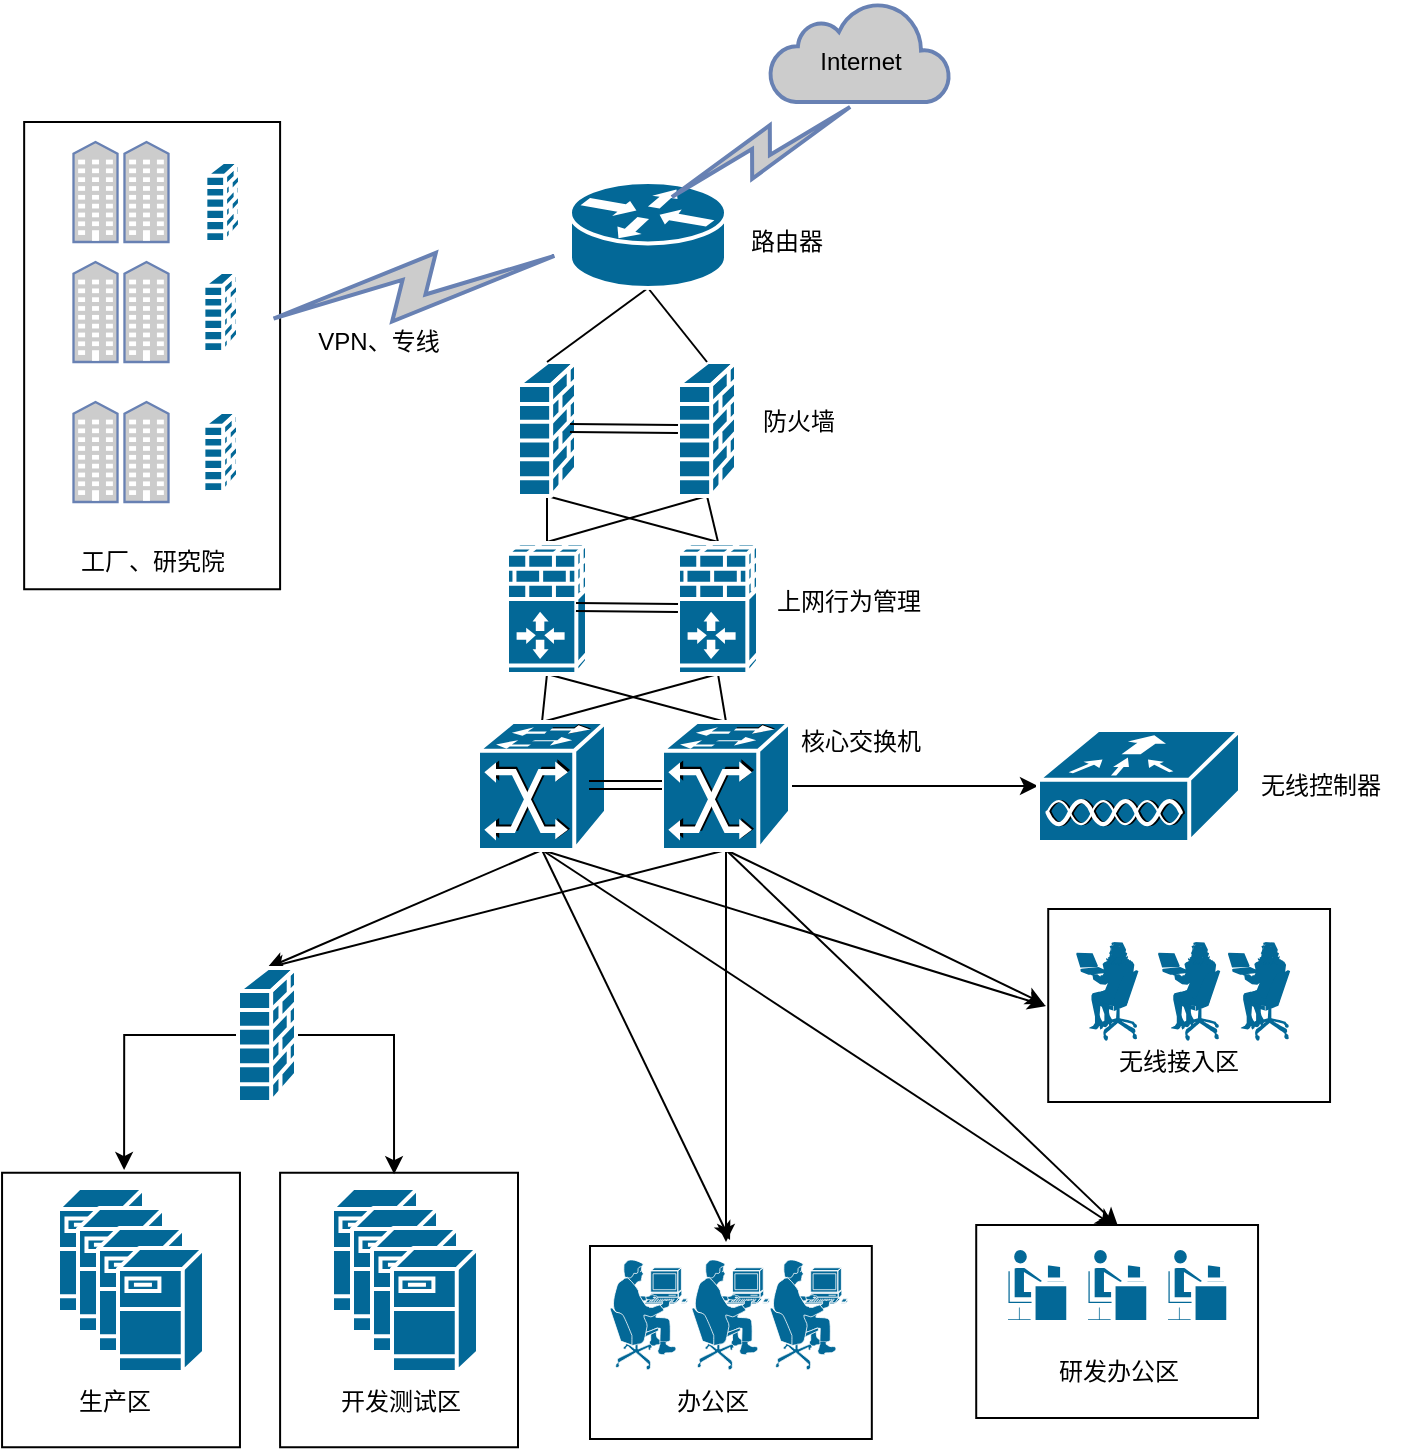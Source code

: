 <mxfile version="14.4.3" type="github" pages="2">
  <diagram id="5_lmvbP1PZn3JAL1RZH7" name="第 1 页">
    <mxGraphModel dx="1209" dy="781" grid="0" gridSize="10" guides="1" tooltips="1" connect="1" arrows="1" fold="1" page="1" pageScale="1" pageWidth="827" pageHeight="1169" math="0" shadow="0">
      <root>
        <mxCell id="0" />
        <mxCell id="1" parent="0" />
        <mxCell id="q3nNFvrmssY_wy4M-QBo-84" value="" style="verticalLabelPosition=bottom;verticalAlign=top;html=1;shape=mxgraph.basic.rect;fillColor2=none;strokeWidth=1;size=20;indent=5;" parent="1" vertex="1">
          <mxGeometry x="63.08" y="160" width="127.97" height="233.63" as="geometry" />
        </mxCell>
        <mxCell id="q3nNFvrmssY_wy4M-QBo-35" value="" style="verticalLabelPosition=bottom;verticalAlign=top;html=1;shape=mxgraph.basic.rect;fillColor2=none;strokeWidth=1;size=20;indent=5;" parent="1" vertex="1">
          <mxGeometry x="575.11" y="553.5" width="140.91" height="96.5" as="geometry" />
        </mxCell>
        <mxCell id="q3nNFvrmssY_wy4M-QBo-30" value="" style="verticalLabelPosition=bottom;verticalAlign=top;html=1;shape=mxgraph.basic.rect;fillColor2=none;strokeWidth=1;size=20;indent=5;" parent="1" vertex="1">
          <mxGeometry x="191.05" y="685.38" width="118.95" height="137.25" as="geometry" />
        </mxCell>
        <mxCell id="q3nNFvrmssY_wy4M-QBo-29" value="" style="verticalLabelPosition=bottom;verticalAlign=top;html=1;shape=mxgraph.basic.rect;fillColor2=none;strokeWidth=1;size=20;indent=5;" parent="1" vertex="1">
          <mxGeometry x="52.03" y="685.38" width="118.95" height="137.25" as="geometry" />
        </mxCell>
        <mxCell id="q3nNFvrmssY_wy4M-QBo-28" value="" style="verticalLabelPosition=bottom;verticalAlign=top;html=1;shape=mxgraph.basic.rect;fillColor2=none;strokeWidth=1;size=20;indent=5;" parent="1" vertex="1">
          <mxGeometry x="539.11" y="711.5" width="140.91" height="96.5" as="geometry" />
        </mxCell>
        <mxCell id="q3nNFvrmssY_wy4M-QBo-27" value="" style="verticalLabelPosition=bottom;verticalAlign=top;html=1;shape=mxgraph.basic.rect;fillColor2=none;strokeWidth=1;size=20;indent=5;" parent="1" vertex="1">
          <mxGeometry x="346" y="722" width="140.91" height="96.5" as="geometry" />
        </mxCell>
        <mxCell id="q3nNFvrmssY_wy4M-QBo-64" style="edgeStyle=none;rounded=0;orthogonalLoop=1;jettySize=auto;html=1;exitX=0.5;exitY=1;exitDx=0;exitDy=0;exitPerimeter=0;entryX=0.5;entryY=0;entryDx=0;entryDy=0;entryPerimeter=0;endArrow=none;endFill=0;" parent="1" source="q3nNFvrmssY_wy4M-QBo-1" target="q3nNFvrmssY_wy4M-QBo-4" edge="1">
          <mxGeometry relative="1" as="geometry" />
        </mxCell>
        <mxCell id="q3nNFvrmssY_wy4M-QBo-71" style="edgeStyle=none;rounded=0;orthogonalLoop=1;jettySize=auto;html=1;exitX=0.5;exitY=1;exitDx=0;exitDy=0;exitPerimeter=0;entryX=0.5;entryY=0;entryDx=0;entryDy=0;entryPerimeter=0;endArrow=none;endFill=0;" parent="1" source="q3nNFvrmssY_wy4M-QBo-1" target="q3nNFvrmssY_wy4M-QBo-5" edge="1">
          <mxGeometry relative="1" as="geometry" />
        </mxCell>
        <mxCell id="q3nNFvrmssY_wy4M-QBo-1" value="" style="shape=mxgraph.cisco.security.firewall;html=1;pointerEvents=1;dashed=0;fillColor=#036897;strokeColor=#ffffff;strokeWidth=2;verticalLabelPosition=bottom;verticalAlign=top;align=center;outlineConnect=0;" parent="1" vertex="1">
          <mxGeometry x="310" y="280" width="29" height="67" as="geometry" />
        </mxCell>
        <mxCell id="q3nNFvrmssY_wy4M-QBo-66" style="edgeStyle=none;rounded=0;orthogonalLoop=1;jettySize=auto;html=1;exitX=0.5;exitY=1;exitDx=0;exitDy=0;exitPerimeter=0;entryX=0.5;entryY=0;entryDx=0;entryDy=0;entryPerimeter=0;endArrow=none;endFill=0;" parent="1" source="q3nNFvrmssY_wy4M-QBo-2" target="q3nNFvrmssY_wy4M-QBo-5" edge="1">
          <mxGeometry relative="1" as="geometry" />
        </mxCell>
        <mxCell id="q3nNFvrmssY_wy4M-QBo-72" style="edgeStyle=none;rounded=0;orthogonalLoop=1;jettySize=auto;html=1;exitX=0.5;exitY=1;exitDx=0;exitDy=0;exitPerimeter=0;entryX=0.5;entryY=0;entryDx=0;entryDy=0;entryPerimeter=0;endArrow=none;endFill=0;" parent="1" source="q3nNFvrmssY_wy4M-QBo-2" target="q3nNFvrmssY_wy4M-QBo-4" edge="1">
          <mxGeometry relative="1" as="geometry" />
        </mxCell>
        <mxCell id="q3nNFvrmssY_wy4M-QBo-2" value="" style="shape=mxgraph.cisco.security.firewall;html=1;pointerEvents=1;dashed=0;fillColor=#036897;strokeColor=#ffffff;strokeWidth=2;verticalLabelPosition=bottom;verticalAlign=top;align=center;outlineConnect=0;" parent="1" vertex="1">
          <mxGeometry x="390" y="280" width="29" height="67" as="geometry" />
        </mxCell>
        <mxCell id="q3nNFvrmssY_wy4M-QBo-73" style="edgeStyle=none;rounded=0;orthogonalLoop=1;jettySize=auto;html=1;exitX=0.5;exitY=1;exitDx=0;exitDy=0;exitPerimeter=0;entryX=0.5;entryY=0;entryDx=0;entryDy=0;entryPerimeter=0;endArrow=none;endFill=0;" parent="1" source="q3nNFvrmssY_wy4M-QBo-3" target="q3nNFvrmssY_wy4M-QBo-1" edge="1">
          <mxGeometry relative="1" as="geometry" />
        </mxCell>
        <mxCell id="q3nNFvrmssY_wy4M-QBo-74" style="edgeStyle=none;rounded=0;orthogonalLoop=1;jettySize=auto;html=1;exitX=0.5;exitY=1;exitDx=0;exitDy=0;exitPerimeter=0;entryX=0.5;entryY=0;entryDx=0;entryDy=0;entryPerimeter=0;endArrow=none;endFill=0;" parent="1" source="q3nNFvrmssY_wy4M-QBo-3" target="q3nNFvrmssY_wy4M-QBo-2" edge="1">
          <mxGeometry relative="1" as="geometry" />
        </mxCell>
        <mxCell id="q3nNFvrmssY_wy4M-QBo-3" value="" style="shape=mxgraph.cisco.routers.router;html=1;pointerEvents=1;dashed=0;fillColor=#036897;strokeColor=#ffffff;strokeWidth=2;verticalLabelPosition=bottom;verticalAlign=top;align=center;outlineConnect=0;" parent="1" vertex="1">
          <mxGeometry x="336" y="190" width="78" height="53" as="geometry" />
        </mxCell>
        <mxCell id="q3nNFvrmssY_wy4M-QBo-67" style="edgeStyle=none;rounded=0;orthogonalLoop=1;jettySize=auto;html=1;exitX=0.5;exitY=1;exitDx=0;exitDy=0;exitPerimeter=0;entryX=0.5;entryY=0;entryDx=0;entryDy=0;entryPerimeter=0;endArrow=none;endFill=0;" parent="1" source="q3nNFvrmssY_wy4M-QBo-4" target="q3nNFvrmssY_wy4M-QBo-7" edge="1">
          <mxGeometry relative="1" as="geometry" />
        </mxCell>
        <mxCell id="q3nNFvrmssY_wy4M-QBo-70" style="edgeStyle=none;rounded=0;orthogonalLoop=1;jettySize=auto;html=1;exitX=0.5;exitY=1;exitDx=0;exitDy=0;exitPerimeter=0;entryX=0.5;entryY=0;entryDx=0;entryDy=0;entryPerimeter=0;endArrow=none;endFill=0;" parent="1" source="q3nNFvrmssY_wy4M-QBo-4" target="q3nNFvrmssY_wy4M-QBo-6" edge="1">
          <mxGeometry relative="1" as="geometry" />
        </mxCell>
        <mxCell id="q3nNFvrmssY_wy4M-QBo-4" value="" style="shape=mxgraph.cisco.security.ios_firewall;html=1;pointerEvents=1;dashed=0;fillColor=#036897;strokeColor=#ffffff;strokeWidth=2;verticalLabelPosition=bottom;verticalAlign=top;align=center;outlineConnect=0;" parent="1" vertex="1">
          <mxGeometry x="304.5" y="370" width="40" height="66" as="geometry" />
        </mxCell>
        <mxCell id="q3nNFvrmssY_wy4M-QBo-68" style="edgeStyle=none;rounded=0;orthogonalLoop=1;jettySize=auto;html=1;exitX=0.5;exitY=1;exitDx=0;exitDy=0;exitPerimeter=0;entryX=0.5;entryY=0;entryDx=0;entryDy=0;entryPerimeter=0;endArrow=none;endFill=0;" parent="1" source="q3nNFvrmssY_wy4M-QBo-5" target="q3nNFvrmssY_wy4M-QBo-6" edge="1">
          <mxGeometry relative="1" as="geometry" />
        </mxCell>
        <mxCell id="q3nNFvrmssY_wy4M-QBo-69" style="edgeStyle=none;rounded=0;orthogonalLoop=1;jettySize=auto;html=1;exitX=0.5;exitY=1;exitDx=0;exitDy=0;exitPerimeter=0;entryX=0.5;entryY=0;entryDx=0;entryDy=0;entryPerimeter=0;endArrow=none;endFill=0;" parent="1" source="q3nNFvrmssY_wy4M-QBo-5" target="q3nNFvrmssY_wy4M-QBo-7" edge="1">
          <mxGeometry relative="1" as="geometry" />
        </mxCell>
        <mxCell id="q3nNFvrmssY_wy4M-QBo-5" value="" style="shape=mxgraph.cisco.security.ios_firewall;html=1;pointerEvents=1;dashed=0;fillColor=#036897;strokeColor=#ffffff;strokeWidth=2;verticalLabelPosition=bottom;verticalAlign=top;align=center;outlineConnect=0;" parent="1" vertex="1">
          <mxGeometry x="390" y="370" width="40" height="66" as="geometry" />
        </mxCell>
        <mxCell id="q3nNFvrmssY_wy4M-QBo-44" style="edgeStyle=none;rounded=0;orthogonalLoop=1;jettySize=auto;html=1;exitX=0.5;exitY=1;exitDx=0;exitDy=0;exitPerimeter=0;entryX=0.503;entryY=0.005;entryDx=0;entryDy=0;entryPerimeter=0;" parent="1" source="q3nNFvrmssY_wy4M-QBo-6" target="q3nNFvrmssY_wy4M-QBo-28" edge="1">
          <mxGeometry relative="1" as="geometry" />
        </mxCell>
        <mxCell id="q3nNFvrmssY_wy4M-QBo-46" style="edgeStyle=none;rounded=0;orthogonalLoop=1;jettySize=auto;html=1;exitX=0.5;exitY=1;exitDx=0;exitDy=0;exitPerimeter=0;" parent="1" source="q3nNFvrmssY_wy4M-QBo-6" edge="1">
          <mxGeometry relative="1" as="geometry">
            <mxPoint x="414" y="720" as="targetPoint" />
          </mxGeometry>
        </mxCell>
        <mxCell id="q3nNFvrmssY_wy4M-QBo-47" style="edgeStyle=none;rounded=0;orthogonalLoop=1;jettySize=auto;html=1;exitX=0.5;exitY=1;exitDx=0;exitDy=0;exitPerimeter=0;entryX=-0.015;entryY=0.492;entryDx=0;entryDy=0;entryPerimeter=0;" parent="1" source="q3nNFvrmssY_wy4M-QBo-6" target="q3nNFvrmssY_wy4M-QBo-35" edge="1">
          <mxGeometry relative="1" as="geometry" />
        </mxCell>
        <mxCell id="q3nNFvrmssY_wy4M-QBo-50" style="edgeStyle=none;rounded=0;orthogonalLoop=1;jettySize=auto;html=1;exitX=0.5;exitY=1;exitDx=0;exitDy=0;exitPerimeter=0;entryX=0.5;entryY=0;entryDx=0;entryDy=0;entryPerimeter=0;" parent="1" source="q3nNFvrmssY_wy4M-QBo-6" target="q3nNFvrmssY_wy4M-QBo-8" edge="1">
          <mxGeometry relative="1" as="geometry" />
        </mxCell>
        <mxCell id="q3nNFvrmssY_wy4M-QBo-51" style="edgeStyle=none;rounded=0;orthogonalLoop=1;jettySize=auto;html=1;exitX=1;exitY=0.5;exitDx=0;exitDy=0;exitPerimeter=0;entryX=0;entryY=0.5;entryDx=0;entryDy=0;entryPerimeter=0;" parent="1" source="q3nNFvrmssY_wy4M-QBo-6" target="q3nNFvrmssY_wy4M-QBo-18" edge="1">
          <mxGeometry relative="1" as="geometry" />
        </mxCell>
        <mxCell id="q3nNFvrmssY_wy4M-QBo-6" value="" style="shape=mxgraph.cisco.switches.atm_fast_gigabit_etherswitch;html=1;pointerEvents=1;dashed=0;fillColor=#036897;strokeColor=#ffffff;strokeWidth=2;verticalLabelPosition=bottom;verticalAlign=top;align=center;outlineConnect=0;" parent="1" vertex="1">
          <mxGeometry x="382" y="460" width="64" height="64" as="geometry" />
        </mxCell>
        <mxCell id="q3nNFvrmssY_wy4M-QBo-43" style="edgeStyle=none;rounded=0;orthogonalLoop=1;jettySize=auto;html=1;entryX=0.497;entryY=-0.031;entryDx=0;entryDy=0;entryPerimeter=0;" parent="1" target="q3nNFvrmssY_wy4M-QBo-27" edge="1">
          <mxGeometry relative="1" as="geometry">
            <mxPoint x="322" y="524" as="sourcePoint" />
          </mxGeometry>
        </mxCell>
        <mxCell id="q3nNFvrmssY_wy4M-QBo-45" style="edgeStyle=none;rounded=0;orthogonalLoop=1;jettySize=auto;html=1;exitX=0.5;exitY=1;exitDx=0;exitDy=0;exitPerimeter=0;entryX=0.489;entryY=0.005;entryDx=0;entryDy=0;entryPerimeter=0;" parent="1" source="q3nNFvrmssY_wy4M-QBo-7" target="q3nNFvrmssY_wy4M-QBo-28" edge="1">
          <mxGeometry relative="1" as="geometry" />
        </mxCell>
        <mxCell id="q3nNFvrmssY_wy4M-QBo-48" style="edgeStyle=none;rounded=0;orthogonalLoop=1;jettySize=auto;html=1;exitX=0.5;exitY=1;exitDx=0;exitDy=0;exitPerimeter=0;entryX=-0.008;entryY=0.503;entryDx=0;entryDy=0;entryPerimeter=0;" parent="1" source="q3nNFvrmssY_wy4M-QBo-7" target="q3nNFvrmssY_wy4M-QBo-35" edge="1">
          <mxGeometry relative="1" as="geometry" />
        </mxCell>
        <mxCell id="q3nNFvrmssY_wy4M-QBo-49" style="edgeStyle=none;rounded=0;orthogonalLoop=1;jettySize=auto;html=1;exitX=0.5;exitY=1;exitDx=0;exitDy=0;exitPerimeter=0;entryX=0.5;entryY=0;entryDx=0;entryDy=0;entryPerimeter=0;" parent="1" source="q3nNFvrmssY_wy4M-QBo-7" target="q3nNFvrmssY_wy4M-QBo-8" edge="1">
          <mxGeometry relative="1" as="geometry" />
        </mxCell>
        <mxCell id="q3nNFvrmssY_wy4M-QBo-7" value="" style="shape=mxgraph.cisco.switches.atm_fast_gigabit_etherswitch;html=1;pointerEvents=1;dashed=0;fillColor=#036897;strokeColor=#ffffff;strokeWidth=2;verticalLabelPosition=bottom;verticalAlign=top;align=center;outlineConnect=0;" parent="1" vertex="1">
          <mxGeometry x="290" y="460" width="64" height="64" as="geometry" />
        </mxCell>
        <mxCell id="q3nNFvrmssY_wy4M-QBo-38" value="" style="edgeStyle=orthogonalEdgeStyle;rounded=0;orthogonalLoop=1;jettySize=auto;html=1;entryX=0.479;entryY=0.005;entryDx=0;entryDy=0;entryPerimeter=0;exitX=1;exitY=0.5;exitDx=0;exitDy=0;exitPerimeter=0;" parent="1" source="q3nNFvrmssY_wy4M-QBo-8" target="q3nNFvrmssY_wy4M-QBo-30" edge="1">
          <mxGeometry relative="1" as="geometry" />
        </mxCell>
        <mxCell id="q3nNFvrmssY_wy4M-QBo-39" value="" style="edgeStyle=orthogonalEdgeStyle;rounded=0;orthogonalLoop=1;jettySize=auto;html=1;entryX=0.513;entryY=-0.01;entryDx=0;entryDy=0;entryPerimeter=0;exitX=0;exitY=0.5;exitDx=0;exitDy=0;exitPerimeter=0;" parent="1" source="q3nNFvrmssY_wy4M-QBo-8" target="q3nNFvrmssY_wy4M-QBo-29" edge="1">
          <mxGeometry relative="1" as="geometry" />
        </mxCell>
        <mxCell id="q3nNFvrmssY_wy4M-QBo-8" value="" style="shape=mxgraph.cisco.security.firewall;html=1;pointerEvents=1;dashed=0;fillColor=#036897;strokeColor=#ffffff;strokeWidth=2;verticalLabelPosition=bottom;verticalAlign=top;align=center;outlineConnect=0;" parent="1" vertex="1">
          <mxGeometry x="170" y="583" width="29" height="67" as="geometry" />
        </mxCell>
        <mxCell id="q3nNFvrmssY_wy4M-QBo-9" value="" style="shape=mxgraph.cisco.security.firewall;html=1;pointerEvents=1;dashed=0;fillColor=#036897;strokeColor=#ffffff;strokeWidth=2;verticalLabelPosition=bottom;verticalAlign=top;align=center;outlineConnect=0;" parent="1" vertex="1">
          <mxGeometry x="153.67" y="180" width="17.31" height="40" as="geometry" />
        </mxCell>
        <mxCell id="q3nNFvrmssY_wy4M-QBo-10" value="" style="shape=mxgraph.cisco.servers.fileserver;html=1;pointerEvents=1;dashed=0;fillColor=#036897;strokeColor=#ffffff;strokeWidth=2;verticalLabelPosition=bottom;verticalAlign=top;align=center;outlineConnect=0;" parent="1" vertex="1">
          <mxGeometry x="80" y="693" width="43" height="62" as="geometry" />
        </mxCell>
        <mxCell id="q3nNFvrmssY_wy4M-QBo-11" value="" style="shape=mxgraph.cisco.servers.fileserver;html=1;pointerEvents=1;dashed=0;fillColor=#036897;strokeColor=#ffffff;strokeWidth=2;verticalLabelPosition=bottom;verticalAlign=top;align=center;outlineConnect=0;" parent="1" vertex="1">
          <mxGeometry x="90" y="703" width="43" height="62" as="geometry" />
        </mxCell>
        <mxCell id="q3nNFvrmssY_wy4M-QBo-12" value="" style="shape=mxgraph.cisco.servers.fileserver;html=1;pointerEvents=1;dashed=0;fillColor=#036897;strokeColor=#ffffff;strokeWidth=2;verticalLabelPosition=bottom;verticalAlign=top;align=center;outlineConnect=0;" parent="1" vertex="1">
          <mxGeometry x="100" y="713" width="43" height="62" as="geometry" />
        </mxCell>
        <mxCell id="q3nNFvrmssY_wy4M-QBo-13" value="" style="shape=mxgraph.cisco.servers.fileserver;html=1;pointerEvents=1;dashed=0;fillColor=#036897;strokeColor=#ffffff;strokeWidth=2;verticalLabelPosition=bottom;verticalAlign=top;align=center;outlineConnect=0;" parent="1" vertex="1">
          <mxGeometry x="110" y="723" width="43" height="62" as="geometry" />
        </mxCell>
        <mxCell id="q3nNFvrmssY_wy4M-QBo-14" value="" style="shape=mxgraph.cisco.servers.fileserver;html=1;pointerEvents=1;dashed=0;fillColor=#036897;strokeColor=#ffffff;strokeWidth=2;verticalLabelPosition=bottom;verticalAlign=top;align=center;outlineConnect=0;" parent="1" vertex="1">
          <mxGeometry x="217" y="693" width="43" height="62" as="geometry" />
        </mxCell>
        <mxCell id="q3nNFvrmssY_wy4M-QBo-15" value="" style="shape=mxgraph.cisco.servers.fileserver;html=1;pointerEvents=1;dashed=0;fillColor=#036897;strokeColor=#ffffff;strokeWidth=2;verticalLabelPosition=bottom;verticalAlign=top;align=center;outlineConnect=0;" parent="1" vertex="1">
          <mxGeometry x="227" y="703" width="43" height="62" as="geometry" />
        </mxCell>
        <mxCell id="q3nNFvrmssY_wy4M-QBo-16" value="" style="shape=mxgraph.cisco.servers.fileserver;html=1;pointerEvents=1;dashed=0;fillColor=#036897;strokeColor=#ffffff;strokeWidth=2;verticalLabelPosition=bottom;verticalAlign=top;align=center;outlineConnect=0;" parent="1" vertex="1">
          <mxGeometry x="237" y="713" width="43" height="62" as="geometry" />
        </mxCell>
        <mxCell id="q3nNFvrmssY_wy4M-QBo-17" value="" style="shape=mxgraph.cisco.servers.fileserver;html=1;pointerEvents=1;dashed=0;fillColor=#036897;strokeColor=#ffffff;strokeWidth=2;verticalLabelPosition=bottom;verticalAlign=top;align=center;outlineConnect=0;" parent="1" vertex="1">
          <mxGeometry x="247" y="723" width="43" height="62" as="geometry" />
        </mxCell>
        <mxCell id="q3nNFvrmssY_wy4M-QBo-18" value="" style="shape=mxgraph.cisco.wireless.wlan_controller;html=1;pointerEvents=1;dashed=0;fillColor=#036897;strokeColor=#ffffff;strokeWidth=2;verticalLabelPosition=bottom;verticalAlign=top;align=center;outlineConnect=0;" parent="1" vertex="1">
          <mxGeometry x="570" y="464" width="101" height="56" as="geometry" />
        </mxCell>
        <mxCell id="q3nNFvrmssY_wy4M-QBo-19" value="" style="shape=mxgraph.cisco.people.pc_man;html=1;pointerEvents=1;dashed=0;fillColor=#036897;strokeColor=#ffffff;strokeWidth=2;verticalLabelPosition=bottom;verticalAlign=top;align=center;outlineConnect=0;" parent="1" vertex="1">
          <mxGeometry x="356" y="728.5" width="39.09" height="56" as="geometry" />
        </mxCell>
        <mxCell id="q3nNFvrmssY_wy4M-QBo-21" value="" style="shape=mxgraph.cisco.people.pc_man;html=1;pointerEvents=1;dashed=0;fillColor=#036897;strokeColor=#ffffff;strokeWidth=2;verticalLabelPosition=bottom;verticalAlign=top;align=center;outlineConnect=0;" parent="1" vertex="1">
          <mxGeometry x="396.91" y="728.5" width="39.09" height="56" as="geometry" />
        </mxCell>
        <mxCell id="q3nNFvrmssY_wy4M-QBo-22" value="" style="shape=mxgraph.cisco.people.pc_man;html=1;pointerEvents=1;dashed=0;fillColor=#036897;strokeColor=#ffffff;strokeWidth=2;verticalLabelPosition=bottom;verticalAlign=top;align=center;outlineConnect=0;" parent="1" vertex="1">
          <mxGeometry x="436" y="728.5" width="39.09" height="56" as="geometry" />
        </mxCell>
        <mxCell id="q3nNFvrmssY_wy4M-QBo-24" value="" style="shape=mxgraph.cisco.people.androgenous_person;html=1;pointerEvents=1;dashed=0;fillColor=#036897;strokeColor=#ffffff;strokeWidth=2;verticalLabelPosition=bottom;verticalAlign=top;align=center;outlineConnect=0;" parent="1" vertex="1">
          <mxGeometry x="554" y="723" width="31.13" height="37" as="geometry" />
        </mxCell>
        <mxCell id="q3nNFvrmssY_wy4M-QBo-25" value="" style="shape=mxgraph.cisco.people.androgenous_person;html=1;pointerEvents=1;dashed=0;fillColor=#036897;strokeColor=#ffffff;strokeWidth=2;verticalLabelPosition=bottom;verticalAlign=top;align=center;outlineConnect=0;" parent="1" vertex="1">
          <mxGeometry x="594" y="723" width="31.13" height="37" as="geometry" />
        </mxCell>
        <mxCell id="q3nNFvrmssY_wy4M-QBo-26" value="" style="shape=mxgraph.cisco.people.androgenous_person;html=1;pointerEvents=1;dashed=0;fillColor=#036897;strokeColor=#ffffff;strokeWidth=2;verticalLabelPosition=bottom;verticalAlign=top;align=center;outlineConnect=0;" parent="1" vertex="1">
          <mxGeometry x="634" y="723" width="31.13" height="37" as="geometry" />
        </mxCell>
        <mxCell id="q3nNFvrmssY_wy4M-QBo-31" value="" style="shape=mxgraph.cisco.people.sitting_woman;html=1;pointerEvents=1;dashed=0;fillColor=#036897;strokeColor=#ffffff;strokeWidth=2;verticalLabelPosition=bottom;verticalAlign=top;align=center;outlineConnect=0;" parent="1" vertex="1">
          <mxGeometry x="589.1" y="570" width="31.11" height="50" as="geometry" />
        </mxCell>
        <mxCell id="q3nNFvrmssY_wy4M-QBo-32" value="" style="shape=mxgraph.cisco.people.sitting_woman;html=1;pointerEvents=1;dashed=0;fillColor=#036897;strokeColor=#ffffff;strokeWidth=2;verticalLabelPosition=bottom;verticalAlign=top;align=center;outlineConnect=0;" parent="1" vertex="1">
          <mxGeometry x="630.01" y="570" width="31.11" height="50" as="geometry" />
        </mxCell>
        <mxCell id="q3nNFvrmssY_wy4M-QBo-33" value="" style="shape=mxgraph.cisco.people.sitting_woman;html=1;pointerEvents=1;dashed=0;fillColor=#036897;strokeColor=#ffffff;strokeWidth=2;verticalLabelPosition=bottom;verticalAlign=top;align=center;outlineConnect=0;" parent="1" vertex="1">
          <mxGeometry x="664.96" y="570" width="31.11" height="50" as="geometry" />
        </mxCell>
        <mxCell id="q3nNFvrmssY_wy4M-QBo-60" value="" style="shape=link;html=1;entryX=0;entryY=0.5;entryDx=0;entryDy=0;entryPerimeter=0;" parent="1" target="q3nNFvrmssY_wy4M-QBo-2" edge="1">
          <mxGeometry width="100" relative="1" as="geometry">
            <mxPoint x="336" y="313" as="sourcePoint" />
            <mxPoint x="374.5" y="313" as="targetPoint" />
          </mxGeometry>
        </mxCell>
        <mxCell id="q3nNFvrmssY_wy4M-QBo-61" value="" style="shape=link;html=1;" parent="1" edge="1">
          <mxGeometry width="100" relative="1" as="geometry">
            <mxPoint x="345.5" y="491.5" as="sourcePoint" />
            <mxPoint x="382" y="491.5" as="targetPoint" />
          </mxGeometry>
        </mxCell>
        <mxCell id="q3nNFvrmssY_wy4M-QBo-62" value="" style="shape=link;html=1;entryX=0;entryY=0.5;entryDx=0;entryDy=0;entryPerimeter=0;" parent="1" target="q3nNFvrmssY_wy4M-QBo-5" edge="1">
          <mxGeometry width="100" relative="1" as="geometry">
            <mxPoint x="339" y="402.5" as="sourcePoint" />
            <mxPoint x="377.5" y="402.5" as="targetPoint" />
          </mxGeometry>
        </mxCell>
        <mxCell id="q3nNFvrmssY_wy4M-QBo-75" value="" style="html=1;outlineConnect=0;fillColor=#CCCCCC;strokeColor=#6881B3;gradientColor=none;gradientDirection=north;strokeWidth=2;shape=mxgraph.networks.cloud;fontColor=#ffffff;" parent="1" vertex="1">
          <mxGeometry x="436" y="100" width="90" height="50" as="geometry" />
        </mxCell>
        <mxCell id="q3nNFvrmssY_wy4M-QBo-76" value="" style="html=1;outlineConnect=0;fillColor=#CCCCCC;strokeColor=#6881B3;gradientColor=none;gradientDirection=north;strokeWidth=2;shape=mxgraph.networks.comm_link_edge;html=1;endArrow=none;endFill=0;entryX=0.5;entryY=1;entryDx=0;entryDy=0;entryPerimeter=0;" parent="1" target="q3nNFvrmssY_wy4M-QBo-75" edge="1">
          <mxGeometry width="100" height="100" relative="1" as="geometry">
            <mxPoint x="382" y="200" as="sourcePoint" />
            <mxPoint x="482" y="100" as="targetPoint" />
            <Array as="points">
              <mxPoint x="462" y="170" />
            </Array>
          </mxGeometry>
        </mxCell>
        <mxCell id="q3nNFvrmssY_wy4M-QBo-77" value="" style="fontColor=#0066CC;verticalAlign=top;verticalLabelPosition=bottom;labelPosition=center;align=center;html=1;outlineConnect=0;fillColor=#CCCCCC;strokeColor=#6881B3;gradientColor=none;gradientDirection=north;strokeWidth=2;shape=mxgraph.networks.community;" parent="1" vertex="1">
          <mxGeometry x="87.75" y="170" width="47.5" height="50" as="geometry" />
        </mxCell>
        <mxCell id="q3nNFvrmssY_wy4M-QBo-78" value="" style="fontColor=#0066CC;verticalAlign=top;verticalLabelPosition=bottom;labelPosition=center;align=center;html=1;outlineConnect=0;fillColor=#CCCCCC;strokeColor=#6881B3;gradientColor=none;gradientDirection=north;strokeWidth=2;shape=mxgraph.networks.community;" parent="1" vertex="1">
          <mxGeometry x="87.75" y="230" width="47.5" height="50" as="geometry" />
        </mxCell>
        <mxCell id="q3nNFvrmssY_wy4M-QBo-79" value="" style="fontColor=#0066CC;verticalAlign=top;verticalLabelPosition=bottom;labelPosition=center;align=center;html=1;outlineConnect=0;fillColor=#CCCCCC;strokeColor=#6881B3;gradientColor=none;gradientDirection=north;strokeWidth=2;shape=mxgraph.networks.community;" parent="1" vertex="1">
          <mxGeometry x="87.75" y="300" width="47.5" height="50" as="geometry" />
        </mxCell>
        <mxCell id="q3nNFvrmssY_wy4M-QBo-80" value="" style="shape=mxgraph.cisco.security.firewall;html=1;pointerEvents=1;dashed=0;fillColor=#036897;strokeColor=#ffffff;strokeWidth=2;verticalLabelPosition=bottom;verticalAlign=top;align=center;outlineConnect=0;" parent="1" vertex="1">
          <mxGeometry x="152.69" y="235" width="17.31" height="40" as="geometry" />
        </mxCell>
        <mxCell id="q3nNFvrmssY_wy4M-QBo-81" value="" style="shape=mxgraph.cisco.security.firewall;html=1;pointerEvents=1;dashed=0;fillColor=#036897;strokeColor=#ffffff;strokeWidth=2;verticalLabelPosition=bottom;verticalAlign=top;align=center;outlineConnect=0;" parent="1" vertex="1">
          <mxGeometry x="152.69" y="305" width="17.31" height="40" as="geometry" />
        </mxCell>
        <mxCell id="q3nNFvrmssY_wy4M-QBo-83" value="" style="html=1;outlineConnect=0;fillColor=#CCCCCC;strokeColor=#6881B3;gradientColor=none;gradientDirection=north;strokeWidth=2;shape=mxgraph.networks.comm_link_edge;html=1;endArrow=none;endFill=0;" parent="1" target="q3nNFvrmssY_wy4M-QBo-3" edge="1">
          <mxGeometry width="100" height="100" relative="1" as="geometry">
            <mxPoint x="180" y="260" as="sourcePoint" />
            <mxPoint x="270" y="110" as="targetPoint" />
          </mxGeometry>
        </mxCell>
        <mxCell id="q3nNFvrmssY_wy4M-QBo-85" value="工厂、研究院" style="text;html=1;align=center;verticalAlign=middle;resizable=0;points=[];autosize=1;" parent="1" vertex="1">
          <mxGeometry x="82.06" y="370" width="90" height="20" as="geometry" />
        </mxCell>
        <mxCell id="q3nNFvrmssY_wy4M-QBo-86" value="生产区" style="text;html=1;align=center;verticalAlign=middle;resizable=0;points=[];autosize=1;" parent="1" vertex="1">
          <mxGeometry x="83" y="790" width="50" height="20" as="geometry" />
        </mxCell>
        <mxCell id="q3nNFvrmssY_wy4M-QBo-87" value="开发测试区" style="text;html=1;align=center;verticalAlign=middle;resizable=0;points=[];autosize=1;" parent="1" vertex="1">
          <mxGeometry x="210.52" y="790" width="80" height="20" as="geometry" />
        </mxCell>
        <mxCell id="q3nNFvrmssY_wy4M-QBo-88" value="办公区" style="text;html=1;align=center;verticalAlign=middle;resizable=0;points=[];autosize=1;" parent="1" vertex="1">
          <mxGeometry x="382" y="790" width="50" height="20" as="geometry" />
        </mxCell>
        <mxCell id="q3nNFvrmssY_wy4M-QBo-89" value="研发办公区" style="text;html=1;align=center;verticalAlign=middle;resizable=0;points=[];autosize=1;" parent="1" vertex="1">
          <mxGeometry x="569.57" y="775" width="80" height="20" as="geometry" />
        </mxCell>
        <mxCell id="q3nNFvrmssY_wy4M-QBo-90" value="无线接入区" style="text;html=1;align=center;verticalAlign=middle;resizable=0;points=[];autosize=1;" parent="1" vertex="1">
          <mxGeometry x="600.02" y="620" width="80" height="20" as="geometry" />
        </mxCell>
        <mxCell id="q3nNFvrmssY_wy4M-QBo-91" value="无线控制器" style="text;html=1;align=center;verticalAlign=middle;resizable=0;points=[];autosize=1;" parent="1" vertex="1">
          <mxGeometry x="671" y="482" width="80" height="20" as="geometry" />
        </mxCell>
        <mxCell id="q3nNFvrmssY_wy4M-QBo-92" value="防火墙" style="text;html=1;align=center;verticalAlign=middle;resizable=0;points=[];autosize=1;" parent="1" vertex="1">
          <mxGeometry x="425" y="300" width="50" height="20" as="geometry" />
        </mxCell>
        <mxCell id="q3nNFvrmssY_wy4M-QBo-93" value="上网行为管理" style="text;html=1;align=center;verticalAlign=middle;resizable=0;points=[];autosize=1;" parent="1" vertex="1">
          <mxGeometry x="430" y="390" width="90" height="20" as="geometry" />
        </mxCell>
        <mxCell id="q3nNFvrmssY_wy4M-QBo-94" value="核心交换机" style="text;html=1;align=center;verticalAlign=middle;resizable=0;points=[];autosize=1;" parent="1" vertex="1">
          <mxGeometry x="441" y="460" width="80" height="20" as="geometry" />
        </mxCell>
        <mxCell id="q3nNFvrmssY_wy4M-QBo-95" value="路由器" style="text;html=1;align=center;verticalAlign=middle;resizable=0;points=[];autosize=1;" parent="1" vertex="1">
          <mxGeometry x="419" y="210" width="50" height="20" as="geometry" />
        </mxCell>
        <mxCell id="q3nNFvrmssY_wy4M-QBo-96" value="VPN、专线" style="text;html=1;align=center;verticalAlign=middle;resizable=0;points=[];autosize=1;" parent="1" vertex="1">
          <mxGeometry x="200" y="260" width="80" height="20" as="geometry" />
        </mxCell>
        <mxCell id="q3nNFvrmssY_wy4M-QBo-97" value="Internet" style="text;html=1;align=center;verticalAlign=middle;resizable=0;points=[];autosize=1;" parent="1" vertex="1">
          <mxGeometry x="451" y="120" width="60" height="20" as="geometry" />
        </mxCell>
      </root>
    </mxGraphModel>
  </diagram>
  <diagram id="5NWzGLI2Dr7OvZRQFN35" name="第 2 页">
    <mxGraphModel dx="1209" dy="781" grid="1" gridSize="10" guides="1" tooltips="1" connect="1" arrows="1" fold="1" page="1" pageScale="1" pageWidth="827" pageHeight="1169" math="0" shadow="0">
      <root>
        <mxCell id="PCYGJrnegOFhvoO7MloG-0" />
        <mxCell id="PCYGJrnegOFhvoO7MloG-1" parent="PCYGJrnegOFhvoO7MloG-0" />
        <mxCell id="PCYGJrnegOFhvoO7MloG-3" value="系统安全岗&lt;br&gt;1" style="rounded=0;whiteSpace=wrap;html=1;fillColor=#dae8fc;strokeColor=#6c8ebf;" parent="PCYGJrnegOFhvoO7MloG-1" vertex="1">
          <mxGeometry x="54" y="550" width="120" height="60" as="geometry" />
        </mxCell>
        <mxCell id="PCYGJrnegOFhvoO7MloG-4" value="网络安全岗&lt;br&gt;1" style="rounded=0;whiteSpace=wrap;html=1;fillColor=#dae8fc;strokeColor=#6c8ebf;" parent="PCYGJrnegOFhvoO7MloG-1" vertex="1">
          <mxGeometry x="54" y="357" width="120" height="60" as="geometry" />
        </mxCell>
        <mxCell id="PCYGJrnegOFhvoO7MloG-5" value="高级渗透测试岗&lt;br&gt;（外包服务）" style="rounded=0;whiteSpace=wrap;html=1;fillColor=#d5e8d4;strokeColor=#82b366;" parent="PCYGJrnegOFhvoO7MloG-1" vertex="1">
          <mxGeometry x="254" y="260" width="120" height="60" as="geometry" />
        </mxCell>
        <mxCell id="PCYGJrnegOFhvoO7MloG-6" value="应用安全岗&lt;br&gt;2（廖怡斌，待招1）" style="rounded=0;whiteSpace=wrap;html=1;fillColor=#dae8fc;strokeColor=#6c8ebf;" parent="PCYGJrnegOFhvoO7MloG-1" vertex="1">
          <mxGeometry x="54" y="453" width="120" height="60" as="geometry" />
        </mxCell>
        <mxCell id="PCYGJrnegOFhvoO7MloG-19" style="edgeStyle=orthogonalEdgeStyle;rounded=0;orthogonalLoop=1;jettySize=auto;html=1;exitX=0.5;exitY=1;exitDx=0;exitDy=0;fontSize=14;" parent="PCYGJrnegOFhvoO7MloG-1" source="PCYGJrnegOFhvoO7MloG-7" target="PCYGJrnegOFhvoO7MloG-15" edge="1">
          <mxGeometry relative="1" as="geometry" />
        </mxCell>
        <mxCell id="PCYGJrnegOFhvoO7MloG-20" style="edgeStyle=orthogonalEdgeStyle;rounded=0;orthogonalLoop=1;jettySize=auto;html=1;exitX=0.5;exitY=1;exitDx=0;exitDy=0;entryX=0.5;entryY=0;entryDx=0;entryDy=0;fontSize=14;" parent="PCYGJrnegOFhvoO7MloG-1" source="PCYGJrnegOFhvoO7MloG-7" target="PCYGJrnegOFhvoO7MloG-13" edge="1">
          <mxGeometry relative="1" as="geometry" />
        </mxCell>
        <mxCell id="PCYGJrnegOFhvoO7MloG-21" style="edgeStyle=orthogonalEdgeStyle;rounded=0;orthogonalLoop=1;jettySize=auto;html=1;exitX=0.5;exitY=1;exitDx=0;exitDy=0;fontSize=14;" parent="PCYGJrnegOFhvoO7MloG-1" source="PCYGJrnegOFhvoO7MloG-7" target="PCYGJrnegOFhvoO7MloG-11" edge="1">
          <mxGeometry relative="1" as="geometry" />
        </mxCell>
        <mxCell id="PCYGJrnegOFhvoO7MloG-22" style="edgeStyle=orthogonalEdgeStyle;rounded=0;orthogonalLoop=1;jettySize=auto;html=1;exitX=0.5;exitY=1;exitDx=0;exitDy=0;fontSize=14;" parent="PCYGJrnegOFhvoO7MloG-1" source="PCYGJrnegOFhvoO7MloG-7" target="PCYGJrnegOFhvoO7MloG-8" edge="1">
          <mxGeometry relative="1" as="geometry" />
        </mxCell>
        <mxCell id="PCYGJrnegOFhvoO7MloG-7" value="信息安全经理&lt;br&gt;赵军利" style="rounded=0;whiteSpace=wrap;html=1;fontStyle=1;fontSize=14;" parent="PCYGJrnegOFhvoO7MloG-1" vertex="1">
          <mxGeometry x="348" y="30" width="120" height="60" as="geometry" />
        </mxCell>
        <mxCell id="PCYGJrnegOFhvoO7MloG-8" value="安全产品&lt;br&gt;X人" style="rounded=0;whiteSpace=wrap;html=1;fontStyle=1;labelBackgroundColor=none;fillColor=#f5f5f5;strokeColor=#666666;fontColor=#333333;" parent="PCYGJrnegOFhvoO7MloG-1" vertex="1">
          <mxGeometry x="654" y="150" width="120" height="60" as="geometry" />
        </mxCell>
        <mxCell id="PCYGJrnegOFhvoO7MloG-9" value="安全体系岗&lt;br&gt;1" style="rounded=0;whiteSpace=wrap;html=1;fillColor=#dae8fc;strokeColor=#6c8ebf;" parent="PCYGJrnegOFhvoO7MloG-1" vertex="1">
          <mxGeometry x="454" y="357" width="120" height="60" as="geometry" />
        </mxCell>
        <mxCell id="PCYGJrnegOFhvoO7MloG-10" value="安全审计岗&lt;br&gt;1" style="rounded=0;whiteSpace=wrap;html=1;fillColor=#dae8fc;strokeColor=#6c8ebf;" parent="PCYGJrnegOFhvoO7MloG-1" vertex="1">
          <mxGeometry x="454" y="260" width="120" height="60" as="geometry" />
        </mxCell>
        <mxCell id="PCYGJrnegOFhvoO7MloG-11" value="安全管理&lt;br&gt;2" style="rounded=0;whiteSpace=wrap;html=1;fontStyle=1;labelBackgroundColor=none;fillColor=#f5f5f5;strokeColor=#666666;fontColor=#333333;" parent="PCYGJrnegOFhvoO7MloG-1" vertex="1">
          <mxGeometry x="454" y="150" width="120" height="60" as="geometry" />
        </mxCell>
        <mxCell id="PCYGJrnegOFhvoO7MloG-13" value="安全技术&lt;br&gt;1" style="rounded=0;whiteSpace=wrap;html=1;fontStyle=1;labelBackgroundColor=none;fillColor=#f5f5f5;strokeColor=#666666;fontColor=#333333;" parent="PCYGJrnegOFhvoO7MloG-1" vertex="1">
          <mxGeometry x="254" y="150" width="120" height="60" as="geometry" />
        </mxCell>
        <mxCell id="PCYGJrnegOFhvoO7MloG-14" value="SOC" style="rounded=0;whiteSpace=wrap;html=1;" parent="PCYGJrnegOFhvoO7MloG-1" vertex="1">
          <mxGeometry x="654" y="260" width="120" height="60" as="geometry" />
        </mxCell>
        <mxCell id="PCYGJrnegOFhvoO7MloG-15" value="项目&amp;amp;运营&lt;br&gt;4人" style="rounded=0;whiteSpace=wrap;html=1;fontStyle=1;labelBackgroundColor=none;fillColor=#f5f5f5;strokeColor=#666666;fontColor=#333333;" parent="PCYGJrnegOFhvoO7MloG-1" vertex="1">
          <mxGeometry x="54" y="150" width="120" height="60" as="geometry" />
        </mxCell>
        <mxCell id="PCYGJrnegOFhvoO7MloG-18" value="安全运维主管&lt;br&gt;（赵军利代）" style="rounded=0;whiteSpace=wrap;html=1;fillColor=#dae8fc;strokeColor=#6c8ebf;" parent="PCYGJrnegOFhvoO7MloG-1" vertex="1">
          <mxGeometry x="54" y="260" width="120" height="60" as="geometry" />
        </mxCell>
        <mxCell id="PCYGJrnegOFhvoO7MloG-28" value="说明：&lt;br&gt;1. 蓝色框为可外包人员；&lt;br&gt;2. 运维岗负责安全建设和运维工作；&lt;br&gt;3. 安全体系岗负责各类制度、流程的建立，以及安全项目的管理与推进。&lt;br&gt;" style="text;html=1;strokeColor=none;fillColor=none;align=left;verticalAlign=top;whiteSpace=wrap;rounded=0;labelBackgroundColor=none;fontSize=14;horizontal=1;" parent="PCYGJrnegOFhvoO7MloG-1" vertex="1">
          <mxGeometry x="54" y="630" width="720" height="340" as="geometry" />
        </mxCell>
        <mxCell id="PCYGJrnegOFhvoO7MloG-29" value="SRC" style="rounded=0;whiteSpace=wrap;html=1;" parent="PCYGJrnegOFhvoO7MloG-1" vertex="1">
          <mxGeometry x="654" y="357" width="120" height="60" as="geometry" />
        </mxCell>
        <mxCell id="PCYGJrnegOFhvoO7MloG-30" value="高级信息安全岗&lt;br&gt;1" style="rounded=0;whiteSpace=wrap;html=1;fillColor=#dae8fc;strokeColor=#6c8ebf;" parent="PCYGJrnegOFhvoO7MloG-1" vertex="1">
          <mxGeometry x="254" y="357" width="120" height="60" as="geometry" />
        </mxCell>
      </root>
    </mxGraphModel>
  </diagram>
</mxfile>

